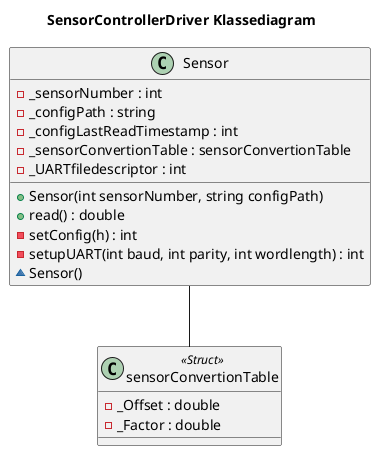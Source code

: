 @startuml CD_SensorControllerDriver
title SensorControllerDriver Klassediagram

class Sensor{
    +Sensor(int sensorNumber, string configPath)
    +read() : double
    -setConfig(h) : int
    -setupUART(int baud, int parity, int wordlength) : int
    ~Sensor()
    -_sensorNumber : int
    -_configPath : string
    -_configLastReadTimestamp : int
    -_sensorConvertionTable : sensorConvertionTable
    -_UARTfiledescriptor : int
}

class sensorConvertionTable <<Struct>>{
    -_Offset : double
    -_Factor : double
}

Sensor -- sensorConvertionTable

@enduml